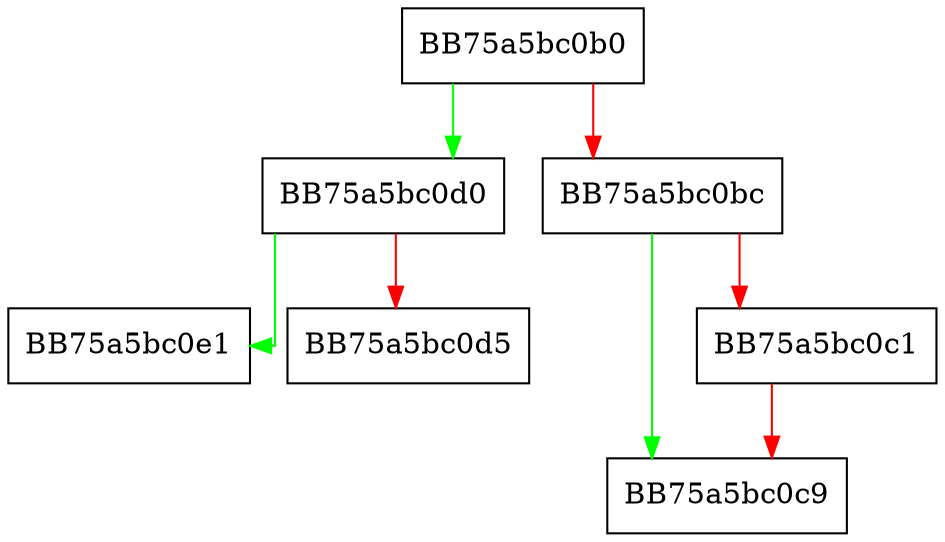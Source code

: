 digraph LuaStandaloneAlloc {
  node [shape="box"];
  graph [splines=ortho];
  BB75a5bc0b0 -> BB75a5bc0d0 [color="green"];
  BB75a5bc0b0 -> BB75a5bc0bc [color="red"];
  BB75a5bc0bc -> BB75a5bc0c9 [color="green"];
  BB75a5bc0bc -> BB75a5bc0c1 [color="red"];
  BB75a5bc0c1 -> BB75a5bc0c9 [color="red"];
  BB75a5bc0d0 -> BB75a5bc0e1 [color="green"];
  BB75a5bc0d0 -> BB75a5bc0d5 [color="red"];
}